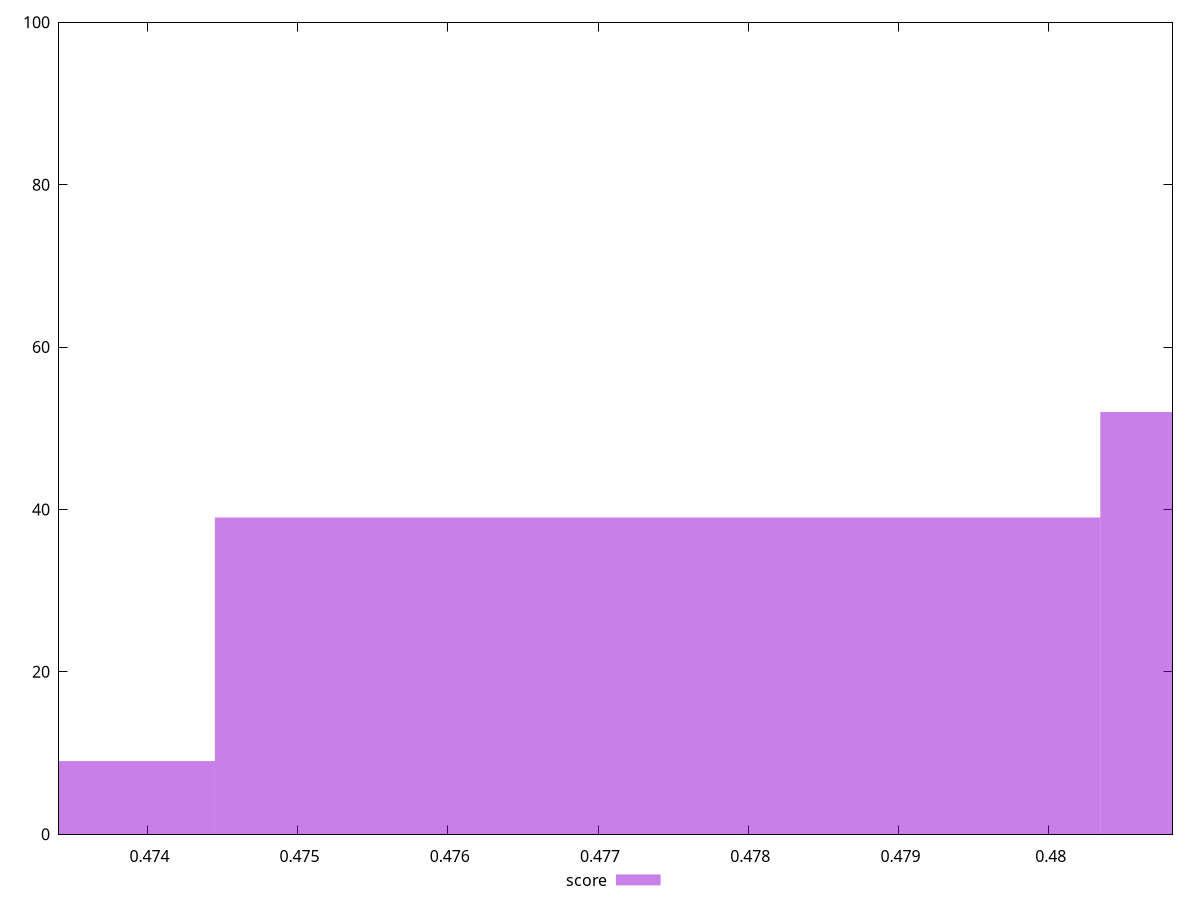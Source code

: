 reset

$score <<EOF
0.4715023096566736 9
0.48328986739809043 52
0.477396088527382 39
EOF

set key outside below
set boxwidth 0.00589377887070842
set xrange [0.47341176470588237:0.4808235294117647]
set yrange [0:100]
set trange [0:100]
set style fill transparent solid 0.5 noborder
set terminal svg size 640, 490 enhanced background rgb 'white'
set output "report_00007_2020-12-11T15:55:29.892Z/render-blocking-resources/samples/pages+cached+nointeractive/score/histogram.svg"

plot $score title "score" with boxes

reset
